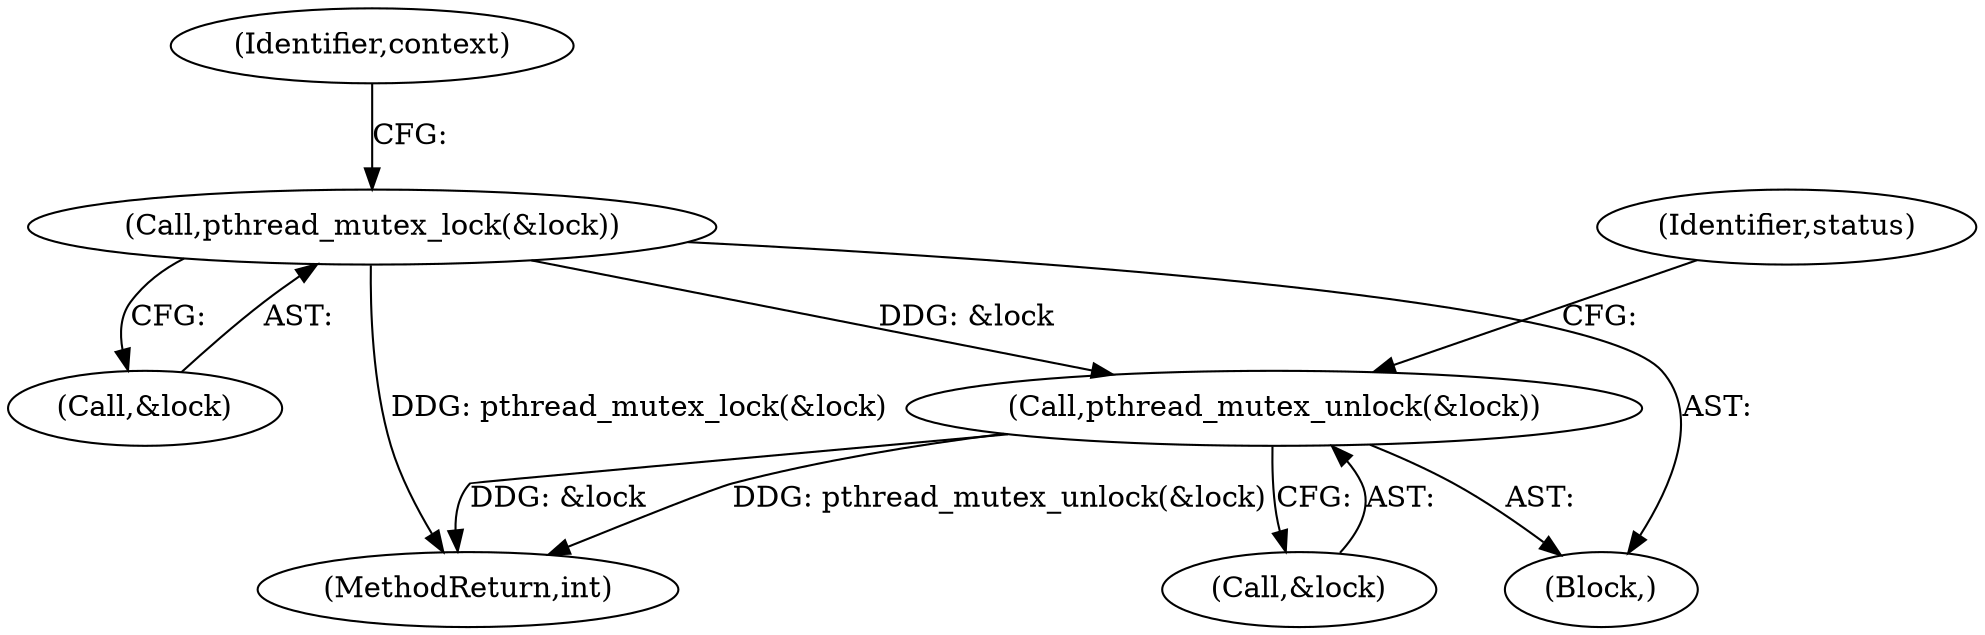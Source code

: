 digraph "0_Android_073a80800f341325932c66818ce4302b312909a4@API" {
"1000707" [label="(Call,pthread_mutex_unlock(&lock))"];
"1000119" [label="(Call,pthread_mutex_lock(&lock))"];
"1000107" [label="(Block,)"];
"1000712" [label="(MethodReturn,int)"];
"1000711" [label="(Identifier,status)"];
"1000119" [label="(Call,pthread_mutex_lock(&lock))"];
"1000125" [label="(Identifier,context)"];
"1000707" [label="(Call,pthread_mutex_unlock(&lock))"];
"1000708" [label="(Call,&lock)"];
"1000120" [label="(Call,&lock)"];
"1000707" -> "1000107"  [label="AST: "];
"1000707" -> "1000708"  [label="CFG: "];
"1000708" -> "1000707"  [label="AST: "];
"1000711" -> "1000707"  [label="CFG: "];
"1000707" -> "1000712"  [label="DDG: &lock"];
"1000707" -> "1000712"  [label="DDG: pthread_mutex_unlock(&lock)"];
"1000119" -> "1000707"  [label="DDG: &lock"];
"1000119" -> "1000107"  [label="AST: "];
"1000119" -> "1000120"  [label="CFG: "];
"1000120" -> "1000119"  [label="AST: "];
"1000125" -> "1000119"  [label="CFG: "];
"1000119" -> "1000712"  [label="DDG: pthread_mutex_lock(&lock)"];
}
